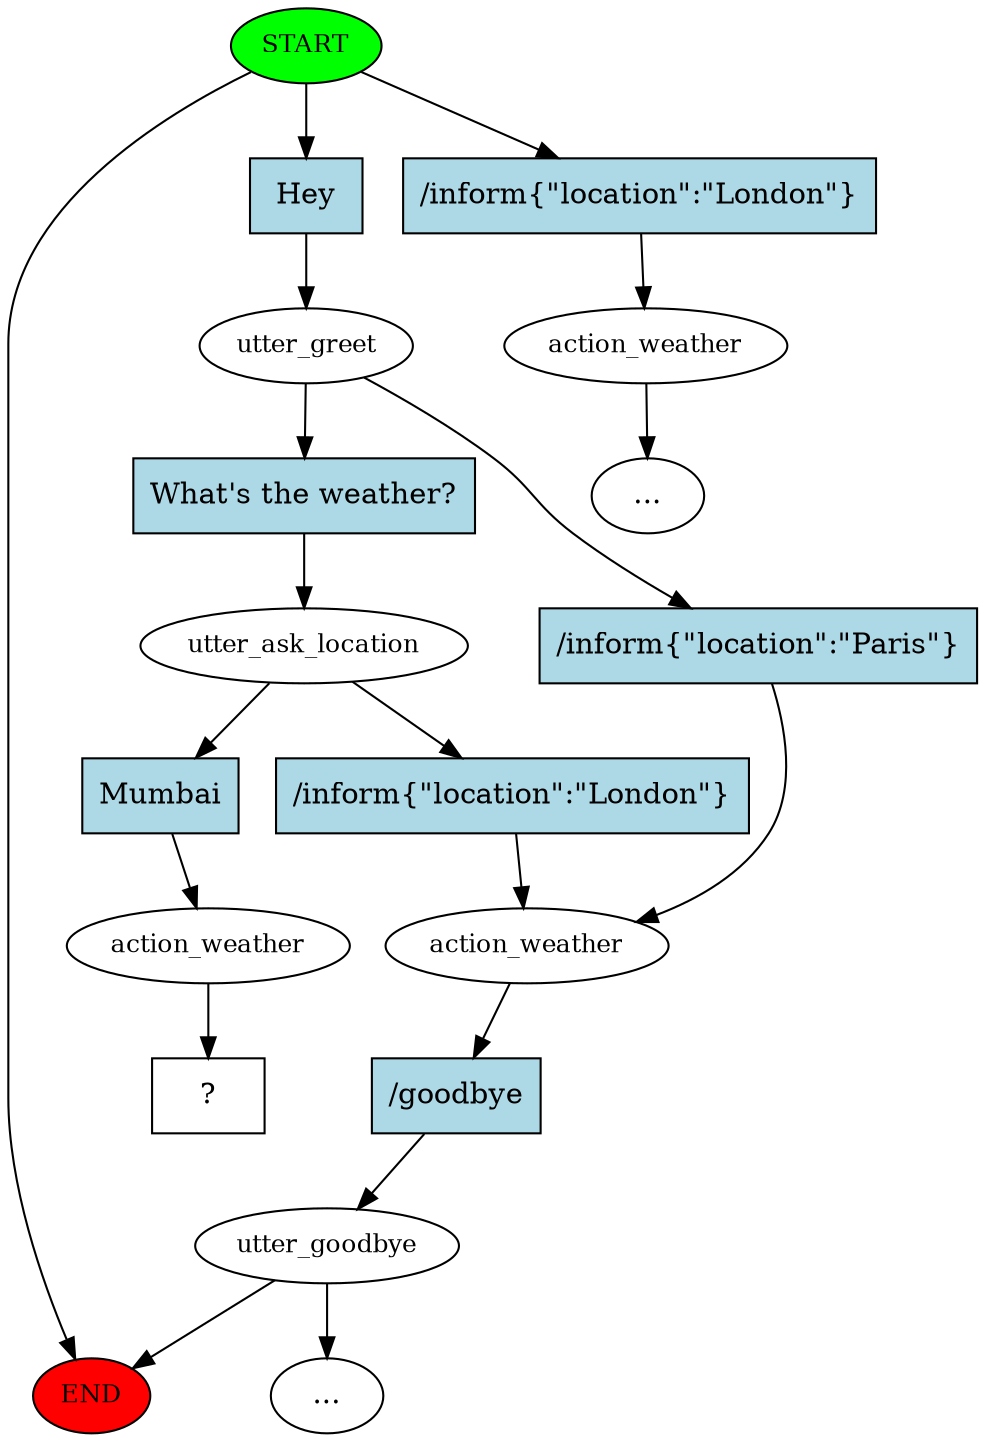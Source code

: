 digraph  {
0 [class="start active", fillcolor=green, fontsize=12, label=START, style=filled];
"-1" [class=end, fillcolor=red, fontsize=12, label=END, style=filled];
1 [class=active, fontsize=12, label=utter_greet];
2 [class=active, fontsize=12, label=utter_ask_location];
3 [class="", fontsize=12, label=action_weather];
4 [class="", fontsize=12, label=utter_goodbye];
"-3" [class=ellipsis, label="..."];
8 [class="", fontsize=12, label=action_weather];
"-4" [class=ellipsis, label="..."];
11 [class=active, fontsize=12, label=action_weather];
12 [class="intent dashed active", label="  ?  ", shape=rect];
13 [class="intent active", fillcolor=lightblue, label=Hey, shape=rect, style=filled];
14 [class=intent, fillcolor=lightblue, label="/inform{\"location\":\"London\"}", shape=rect, style=filled];
15 [class="intent active", fillcolor=lightblue, label="What's the weather?", shape=rect, style=filled];
16 [class=intent, fillcolor=lightblue, label="/inform{\"location\":\"Paris\"}", shape=rect, style=filled];
17 [class=intent, fillcolor=lightblue, label="/inform{\"location\":\"London\"}", shape=rect, style=filled];
18 [class="intent active", fillcolor=lightblue, label=Mumbai, shape=rect, style=filled];
19 [class=intent, fillcolor=lightblue, label="/goodbye", shape=rect, style=filled];
0 -> "-1"  [class="", key=NONE, label=""];
0 -> 13  [class=active, key=0];
0 -> 14  [class="", key=0];
1 -> 15  [class=active, key=0];
1 -> 16  [class="", key=0];
2 -> 17  [class="", key=0];
2 -> 18  [class=active, key=0];
3 -> 19  [class="", key=0];
4 -> "-1"  [class="", key=NONE, label=""];
4 -> "-3"  [class="", key=NONE, label=""];
8 -> "-4"  [class="", key=NONE, label=""];
11 -> 12  [class=active, key=NONE, label=""];
13 -> 1  [class=active, key=0];
14 -> 8  [class="", key=0];
15 -> 2  [class=active, key=0];
16 -> 3  [class="", key=0];
17 -> 3  [class="", key=0];
18 -> 11  [class=active, key=0];
19 -> 4  [class="", key=0];
}
